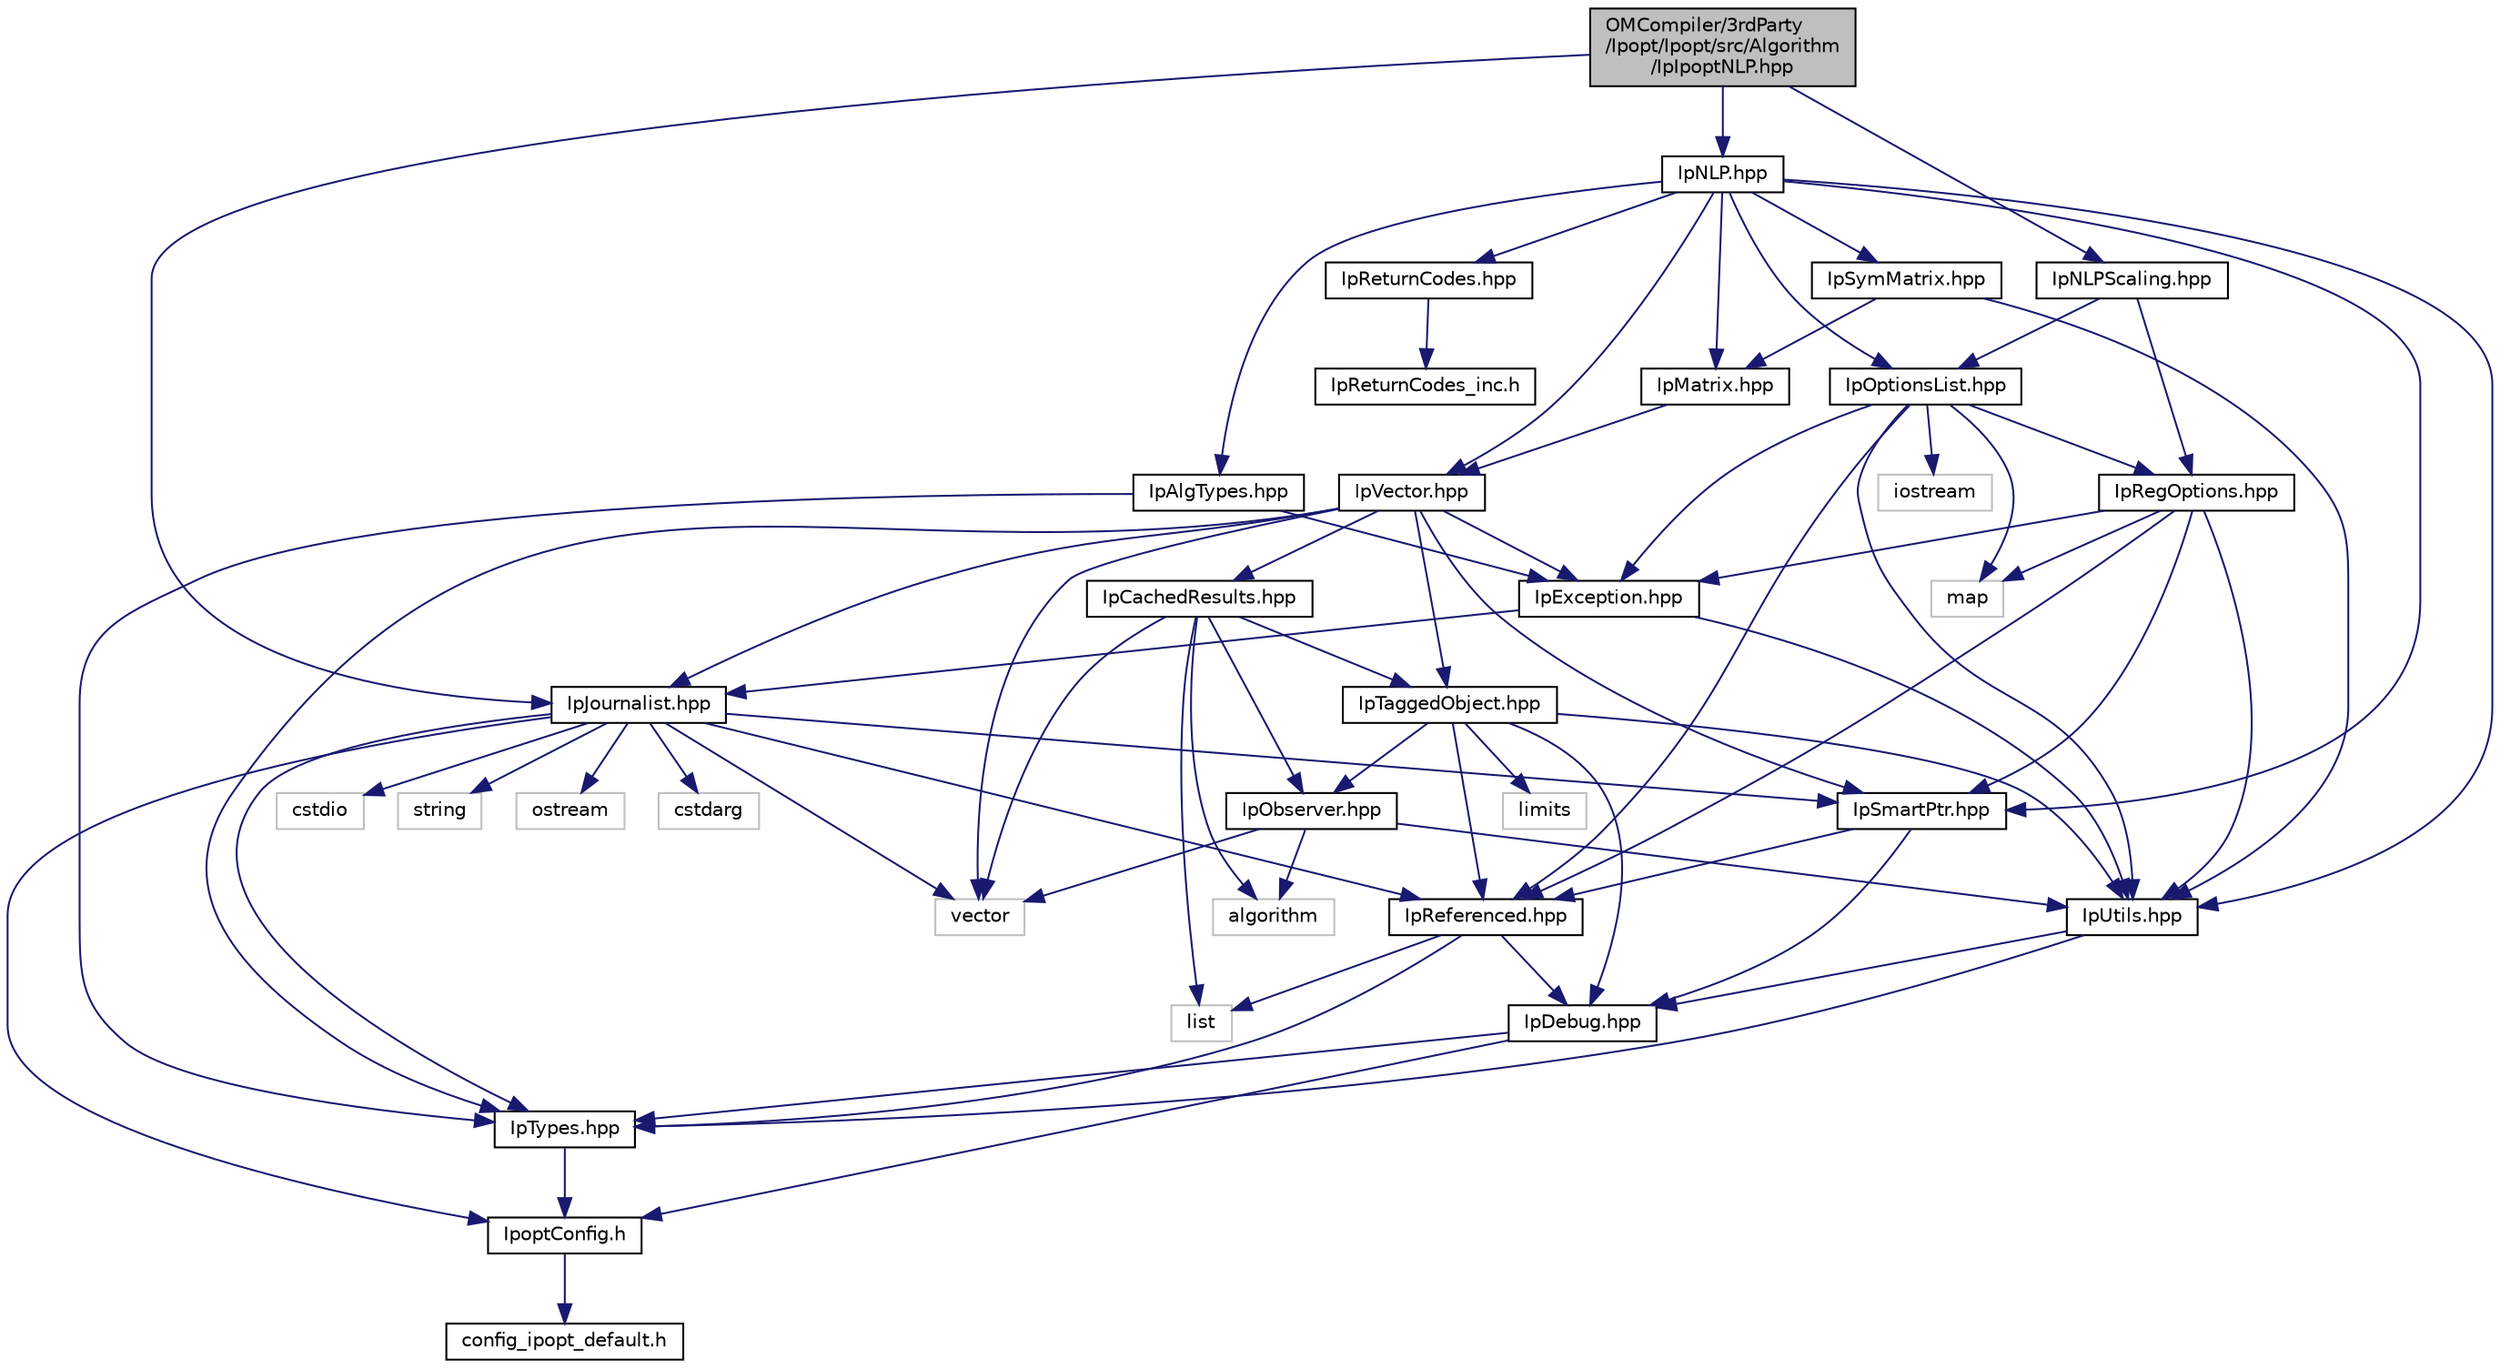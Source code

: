 digraph "OMCompiler/3rdParty/Ipopt/Ipopt/src/Algorithm/IpIpoptNLP.hpp"
{
  edge [fontname="Helvetica",fontsize="10",labelfontname="Helvetica",labelfontsize="10"];
  node [fontname="Helvetica",fontsize="10",shape=record];
  Node0 [label="OMCompiler/3rdParty\l/Ipopt/Ipopt/src/Algorithm\l/IpIpoptNLP.hpp",height=0.2,width=0.4,color="black", fillcolor="grey75", style="filled", fontcolor="black"];
  Node0 -> Node1 [color="midnightblue",fontsize="10",style="solid",fontname="Helvetica"];
  Node1 [label="IpNLP.hpp",height=0.2,width=0.4,color="black", fillcolor="white", style="filled",URL="$dc/d46/_ip_n_l_p_8hpp.html"];
  Node1 -> Node2 [color="midnightblue",fontsize="10",style="solid",fontname="Helvetica"];
  Node2 [label="IpUtils.hpp",height=0.2,width=0.4,color="black", fillcolor="white", style="filled",URL="$d7/d4a/_ip_utils_8hpp.html"];
  Node2 -> Node3 [color="midnightblue",fontsize="10",style="solid",fontname="Helvetica"];
  Node3 [label="IpTypes.hpp",height=0.2,width=0.4,color="black", fillcolor="white", style="filled",URL="$dd/d7d/_ip_types_8hpp.html"];
  Node3 -> Node4 [color="midnightblue",fontsize="10",style="solid",fontname="Helvetica"];
  Node4 [label="IpoptConfig.h",height=0.2,width=0.4,color="black", fillcolor="white", style="filled",URL="$d7/d3b/_ipopt_config_8h.html"];
  Node4 -> Node5 [color="midnightblue",fontsize="10",style="solid",fontname="Helvetica"];
  Node5 [label="config_ipopt_default.h",height=0.2,width=0.4,color="black", fillcolor="white", style="filled",URL="$d9/dad/config__ipopt__default_8h.html"];
  Node2 -> Node6 [color="midnightblue",fontsize="10",style="solid",fontname="Helvetica"];
  Node6 [label="IpDebug.hpp",height=0.2,width=0.4,color="black", fillcolor="white", style="filled",URL="$d6/dae/_ip_debug_8hpp.html"];
  Node6 -> Node4 [color="midnightblue",fontsize="10",style="solid",fontname="Helvetica"];
  Node6 -> Node3 [color="midnightblue",fontsize="10",style="solid",fontname="Helvetica"];
  Node1 -> Node7 [color="midnightblue",fontsize="10",style="solid",fontname="Helvetica"];
  Node7 [label="IpVector.hpp",height=0.2,width=0.4,color="black", fillcolor="white", style="filled",URL="$df/dc7/_ip_vector_8hpp.html"];
  Node7 -> Node3 [color="midnightblue",fontsize="10",style="solid",fontname="Helvetica"];
  Node7 -> Node8 [color="midnightblue",fontsize="10",style="solid",fontname="Helvetica"];
  Node8 [label="IpTaggedObject.hpp",height=0.2,width=0.4,color="black", fillcolor="white", style="filled",URL="$d6/d31/_ip_tagged_object_8hpp.html"];
  Node8 -> Node2 [color="midnightblue",fontsize="10",style="solid",fontname="Helvetica"];
  Node8 -> Node6 [color="midnightblue",fontsize="10",style="solid",fontname="Helvetica"];
  Node8 -> Node9 [color="midnightblue",fontsize="10",style="solid",fontname="Helvetica"];
  Node9 [label="IpReferenced.hpp",height=0.2,width=0.4,color="black", fillcolor="white", style="filled",URL="$d6/dd9/_ip_referenced_8hpp.html"];
  Node9 -> Node3 [color="midnightblue",fontsize="10",style="solid",fontname="Helvetica"];
  Node9 -> Node6 [color="midnightblue",fontsize="10",style="solid",fontname="Helvetica"];
  Node9 -> Node10 [color="midnightblue",fontsize="10",style="solid",fontname="Helvetica"];
  Node10 [label="list",height=0.2,width=0.4,color="grey75", fillcolor="white", style="filled"];
  Node8 -> Node11 [color="midnightblue",fontsize="10",style="solid",fontname="Helvetica"];
  Node11 [label="IpObserver.hpp",height=0.2,width=0.4,color="black", fillcolor="white", style="filled",URL="$d7/d15/_ip_observer_8hpp.html"];
  Node11 -> Node2 [color="midnightblue",fontsize="10",style="solid",fontname="Helvetica"];
  Node11 -> Node12 [color="midnightblue",fontsize="10",style="solid",fontname="Helvetica"];
  Node12 [label="vector",height=0.2,width=0.4,color="grey75", fillcolor="white", style="filled"];
  Node11 -> Node13 [color="midnightblue",fontsize="10",style="solid",fontname="Helvetica"];
  Node13 [label="algorithm",height=0.2,width=0.4,color="grey75", fillcolor="white", style="filled"];
  Node8 -> Node14 [color="midnightblue",fontsize="10",style="solid",fontname="Helvetica"];
  Node14 [label="limits",height=0.2,width=0.4,color="grey75", fillcolor="white", style="filled"];
  Node7 -> Node15 [color="midnightblue",fontsize="10",style="solid",fontname="Helvetica"];
  Node15 [label="IpCachedResults.hpp",height=0.2,width=0.4,color="black", fillcolor="white", style="filled",URL="$d2/d27/_ip_cached_results_8hpp.html"];
  Node15 -> Node8 [color="midnightblue",fontsize="10",style="solid",fontname="Helvetica"];
  Node15 -> Node11 [color="midnightblue",fontsize="10",style="solid",fontname="Helvetica"];
  Node15 -> Node13 [color="midnightblue",fontsize="10",style="solid",fontname="Helvetica"];
  Node15 -> Node12 [color="midnightblue",fontsize="10",style="solid",fontname="Helvetica"];
  Node15 -> Node10 [color="midnightblue",fontsize="10",style="solid",fontname="Helvetica"];
  Node7 -> Node16 [color="midnightblue",fontsize="10",style="solid",fontname="Helvetica"];
  Node16 [label="IpSmartPtr.hpp",height=0.2,width=0.4,color="black", fillcolor="white", style="filled",URL="$d4/dd5/_ip_smart_ptr_8hpp.html"];
  Node16 -> Node9 [color="midnightblue",fontsize="10",style="solid",fontname="Helvetica"];
  Node16 -> Node6 [color="midnightblue",fontsize="10",style="solid",fontname="Helvetica"];
  Node7 -> Node17 [color="midnightblue",fontsize="10",style="solid",fontname="Helvetica"];
  Node17 [label="IpJournalist.hpp",height=0.2,width=0.4,color="black", fillcolor="white", style="filled",URL="$d0/dbd/_ip_journalist_8hpp.html"];
  Node17 -> Node4 [color="midnightblue",fontsize="10",style="solid",fontname="Helvetica"];
  Node17 -> Node3 [color="midnightblue",fontsize="10",style="solid",fontname="Helvetica"];
  Node17 -> Node9 [color="midnightblue",fontsize="10",style="solid",fontname="Helvetica"];
  Node17 -> Node16 [color="midnightblue",fontsize="10",style="solid",fontname="Helvetica"];
  Node17 -> Node18 [color="midnightblue",fontsize="10",style="solid",fontname="Helvetica"];
  Node18 [label="cstdarg",height=0.2,width=0.4,color="grey75", fillcolor="white", style="filled"];
  Node17 -> Node19 [color="midnightblue",fontsize="10",style="solid",fontname="Helvetica"];
  Node19 [label="cstdio",height=0.2,width=0.4,color="grey75", fillcolor="white", style="filled"];
  Node17 -> Node20 [color="midnightblue",fontsize="10",style="solid",fontname="Helvetica"];
  Node20 [label="string",height=0.2,width=0.4,color="grey75", fillcolor="white", style="filled"];
  Node17 -> Node12 [color="midnightblue",fontsize="10",style="solid",fontname="Helvetica"];
  Node17 -> Node21 [color="midnightblue",fontsize="10",style="solid",fontname="Helvetica"];
  Node21 [label="ostream",height=0.2,width=0.4,color="grey75", fillcolor="white", style="filled"];
  Node7 -> Node22 [color="midnightblue",fontsize="10",style="solid",fontname="Helvetica"];
  Node22 [label="IpException.hpp",height=0.2,width=0.4,color="black", fillcolor="white", style="filled",URL="$d6/d94/_ip_exception_8hpp.html"];
  Node22 -> Node2 [color="midnightblue",fontsize="10",style="solid",fontname="Helvetica"];
  Node22 -> Node17 [color="midnightblue",fontsize="10",style="solid",fontname="Helvetica"];
  Node7 -> Node12 [color="midnightblue",fontsize="10",style="solid",fontname="Helvetica"];
  Node1 -> Node16 [color="midnightblue",fontsize="10",style="solid",fontname="Helvetica"];
  Node1 -> Node23 [color="midnightblue",fontsize="10",style="solid",fontname="Helvetica"];
  Node23 [label="IpMatrix.hpp",height=0.2,width=0.4,color="black", fillcolor="white", style="filled",URL="$d6/d13/_ip_matrix_8hpp.html"];
  Node23 -> Node7 [color="midnightblue",fontsize="10",style="solid",fontname="Helvetica"];
  Node1 -> Node24 [color="midnightblue",fontsize="10",style="solid",fontname="Helvetica"];
  Node24 [label="IpSymMatrix.hpp",height=0.2,width=0.4,color="black", fillcolor="white", style="filled",URL="$d3/de1/_ip_sym_matrix_8hpp.html"];
  Node24 -> Node2 [color="midnightblue",fontsize="10",style="solid",fontname="Helvetica"];
  Node24 -> Node23 [color="midnightblue",fontsize="10",style="solid",fontname="Helvetica"];
  Node1 -> Node25 [color="midnightblue",fontsize="10",style="solid",fontname="Helvetica"];
  Node25 [label="IpOptionsList.hpp",height=0.2,width=0.4,color="black", fillcolor="white", style="filled",URL="$d0/ded/_ip_options_list_8hpp.html"];
  Node25 -> Node2 [color="midnightblue",fontsize="10",style="solid",fontname="Helvetica"];
  Node25 -> Node9 [color="midnightblue",fontsize="10",style="solid",fontname="Helvetica"];
  Node25 -> Node22 [color="midnightblue",fontsize="10",style="solid",fontname="Helvetica"];
  Node25 -> Node26 [color="midnightblue",fontsize="10",style="solid",fontname="Helvetica"];
  Node26 [label="IpRegOptions.hpp",height=0.2,width=0.4,color="black", fillcolor="white", style="filled",URL="$da/d43/_ip_reg_options_8hpp.html"];
  Node26 -> Node2 [color="midnightblue",fontsize="10",style="solid",fontname="Helvetica"];
  Node26 -> Node9 [color="midnightblue",fontsize="10",style="solid",fontname="Helvetica"];
  Node26 -> Node22 [color="midnightblue",fontsize="10",style="solid",fontname="Helvetica"];
  Node26 -> Node16 [color="midnightblue",fontsize="10",style="solid",fontname="Helvetica"];
  Node26 -> Node27 [color="midnightblue",fontsize="10",style="solid",fontname="Helvetica"];
  Node27 [label="map",height=0.2,width=0.4,color="grey75", fillcolor="white", style="filled"];
  Node25 -> Node28 [color="midnightblue",fontsize="10",style="solid",fontname="Helvetica"];
  Node28 [label="iostream",height=0.2,width=0.4,color="grey75", fillcolor="white", style="filled"];
  Node25 -> Node27 [color="midnightblue",fontsize="10",style="solid",fontname="Helvetica"];
  Node1 -> Node29 [color="midnightblue",fontsize="10",style="solid",fontname="Helvetica"];
  Node29 [label="IpAlgTypes.hpp",height=0.2,width=0.4,color="black", fillcolor="white", style="filled",URL="$de/dfa/_ip_alg_types_8hpp.html"];
  Node29 -> Node3 [color="midnightblue",fontsize="10",style="solid",fontname="Helvetica"];
  Node29 -> Node22 [color="midnightblue",fontsize="10",style="solid",fontname="Helvetica"];
  Node1 -> Node30 [color="midnightblue",fontsize="10",style="solid",fontname="Helvetica"];
  Node30 [label="IpReturnCodes.hpp",height=0.2,width=0.4,color="black", fillcolor="white", style="filled",URL="$dd/d5d/_ip_return_codes_8hpp.html"];
  Node30 -> Node31 [color="midnightblue",fontsize="10",style="solid",fontname="Helvetica"];
  Node31 [label="IpReturnCodes_inc.h",height=0.2,width=0.4,color="black", fillcolor="white", style="filled",URL="$d8/de8/_ip_return_codes__inc_8h.html"];
  Node0 -> Node17 [color="midnightblue",fontsize="10",style="solid",fontname="Helvetica"];
  Node0 -> Node32 [color="midnightblue",fontsize="10",style="solid",fontname="Helvetica"];
  Node32 [label="IpNLPScaling.hpp",height=0.2,width=0.4,color="black", fillcolor="white", style="filled",URL="$d6/df8/_ip_n_l_p_scaling_8hpp.html"];
  Node32 -> Node25 [color="midnightblue",fontsize="10",style="solid",fontname="Helvetica"];
  Node32 -> Node26 [color="midnightblue",fontsize="10",style="solid",fontname="Helvetica"];
}
